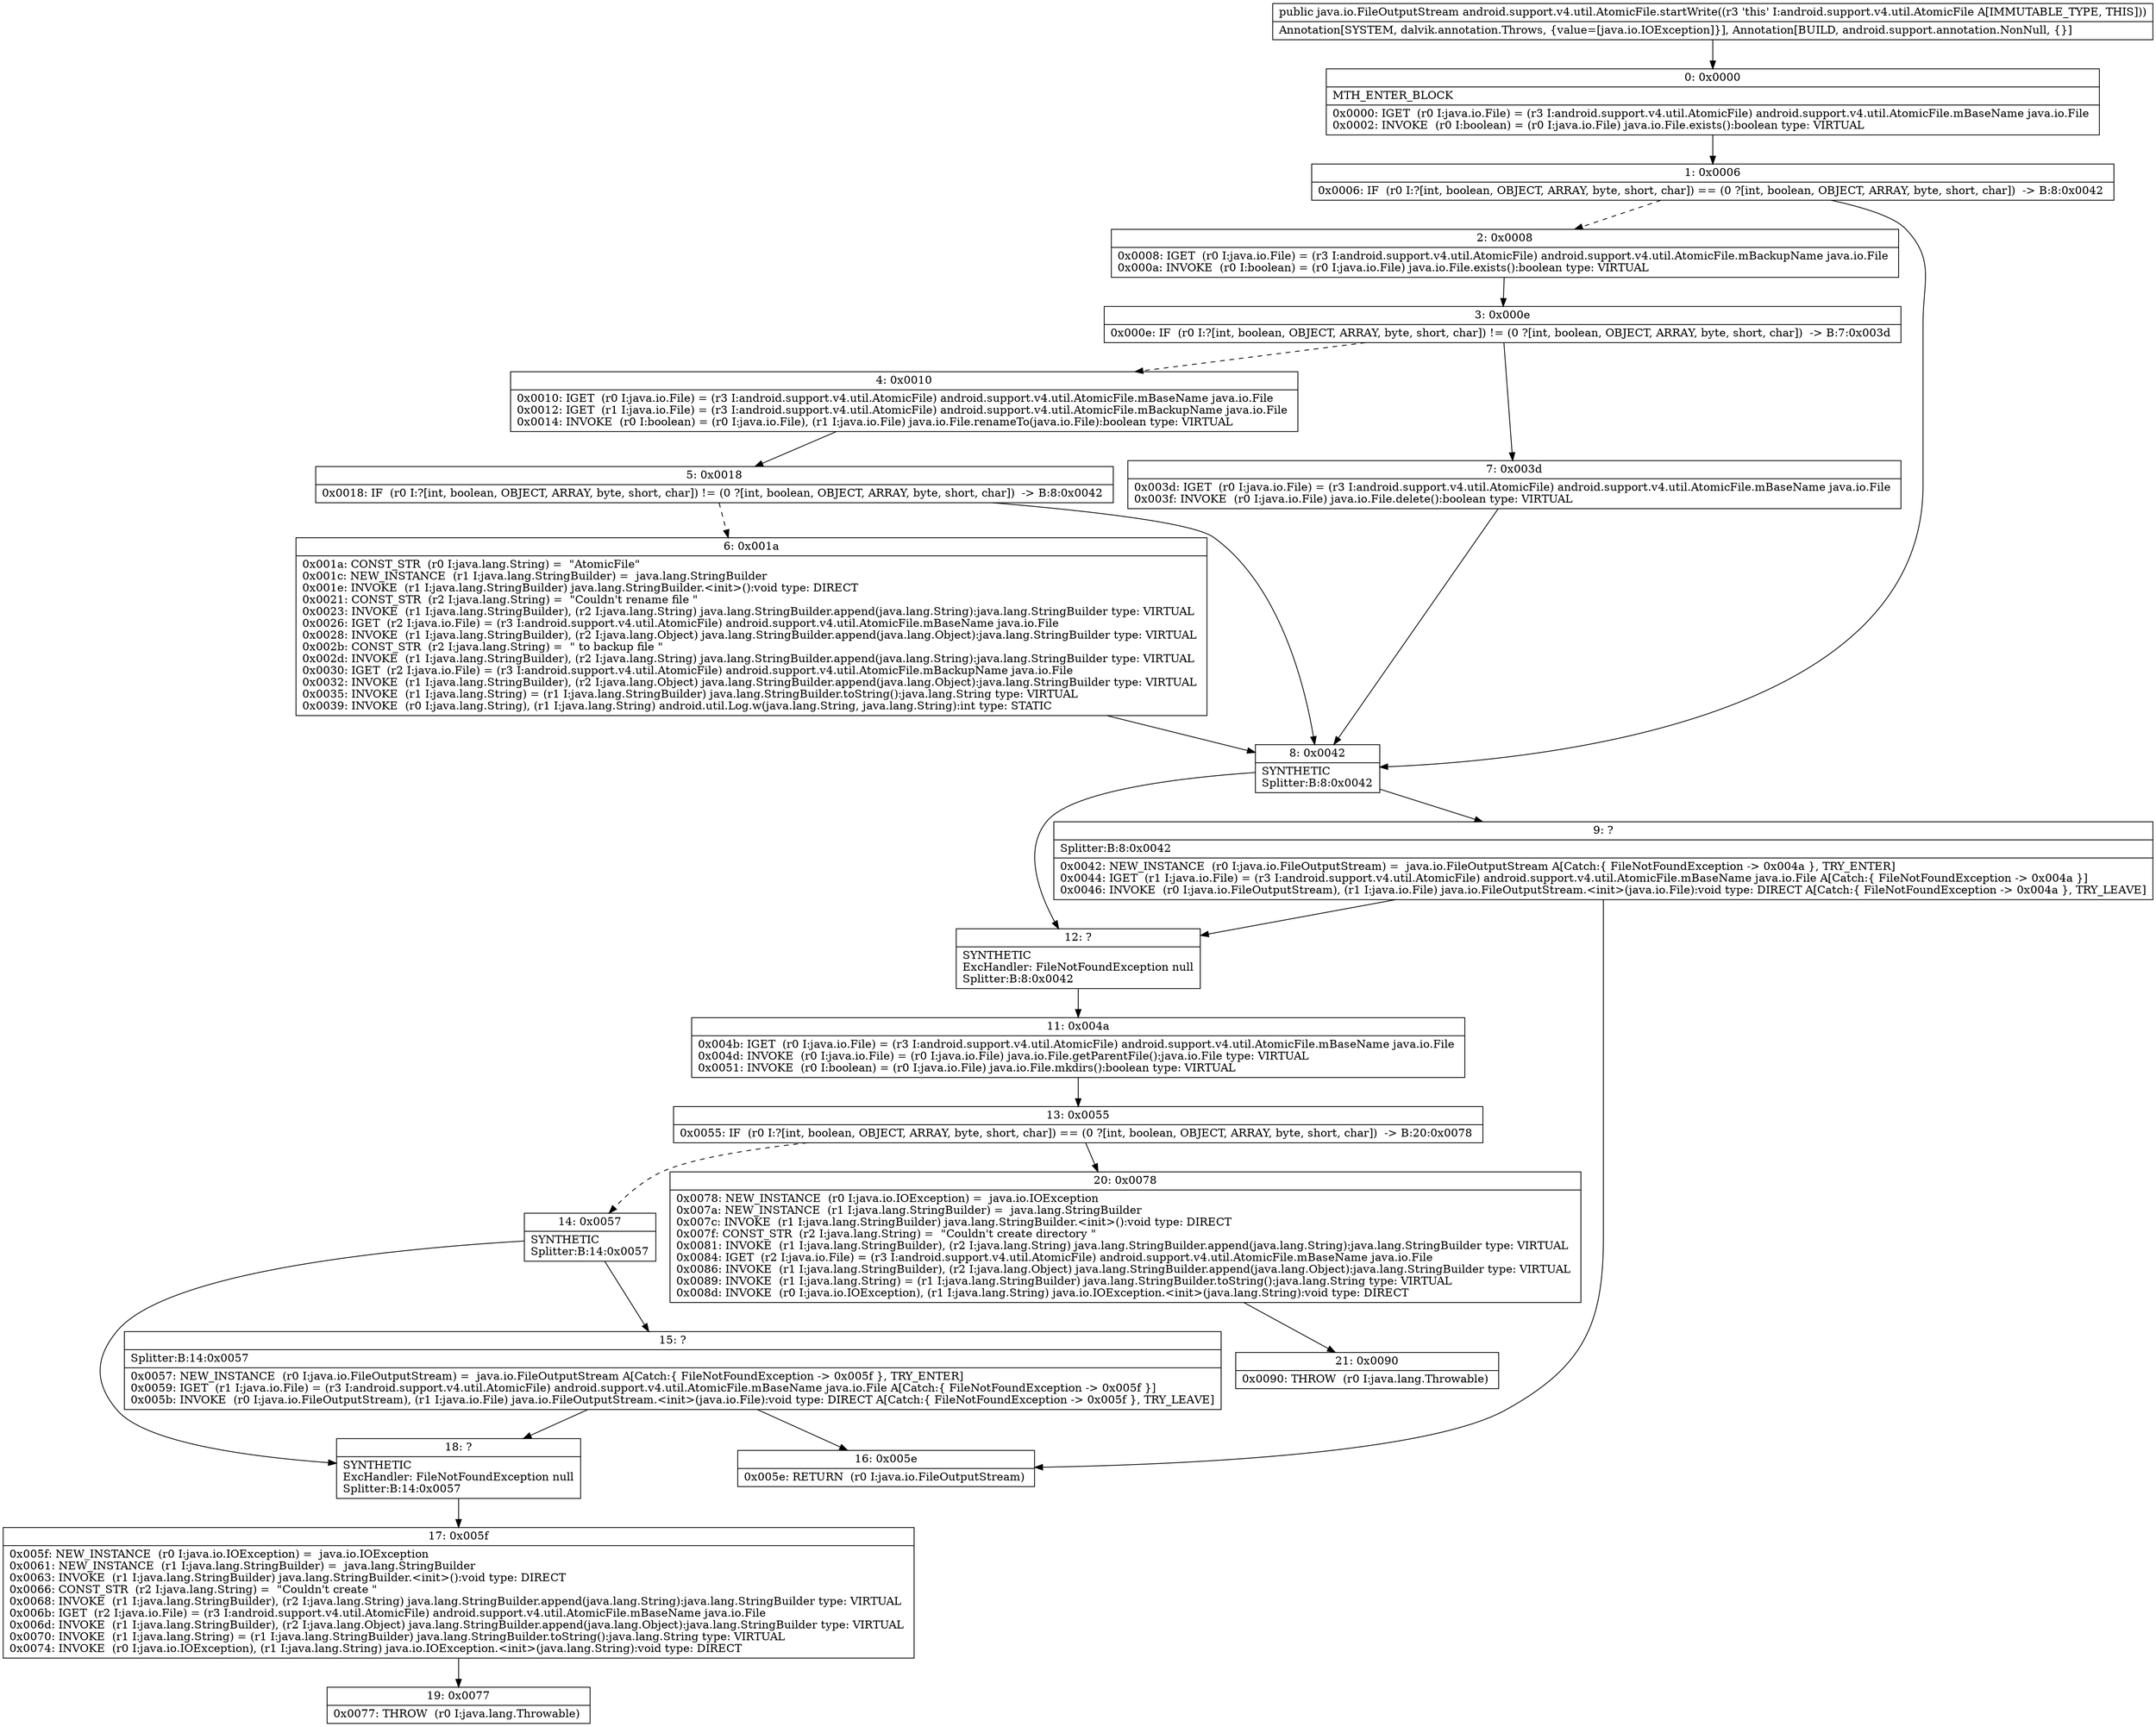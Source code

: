 digraph "CFG forandroid.support.v4.util.AtomicFile.startWrite()Ljava\/io\/FileOutputStream;" {
Node_0 [shape=record,label="{0\:\ 0x0000|MTH_ENTER_BLOCK\l|0x0000: IGET  (r0 I:java.io.File) = (r3 I:android.support.v4.util.AtomicFile) android.support.v4.util.AtomicFile.mBaseName java.io.File \l0x0002: INVOKE  (r0 I:boolean) = (r0 I:java.io.File) java.io.File.exists():boolean type: VIRTUAL \l}"];
Node_1 [shape=record,label="{1\:\ 0x0006|0x0006: IF  (r0 I:?[int, boolean, OBJECT, ARRAY, byte, short, char]) == (0 ?[int, boolean, OBJECT, ARRAY, byte, short, char])  \-\> B:8:0x0042 \l}"];
Node_2 [shape=record,label="{2\:\ 0x0008|0x0008: IGET  (r0 I:java.io.File) = (r3 I:android.support.v4.util.AtomicFile) android.support.v4.util.AtomicFile.mBackupName java.io.File \l0x000a: INVOKE  (r0 I:boolean) = (r0 I:java.io.File) java.io.File.exists():boolean type: VIRTUAL \l}"];
Node_3 [shape=record,label="{3\:\ 0x000e|0x000e: IF  (r0 I:?[int, boolean, OBJECT, ARRAY, byte, short, char]) != (0 ?[int, boolean, OBJECT, ARRAY, byte, short, char])  \-\> B:7:0x003d \l}"];
Node_4 [shape=record,label="{4\:\ 0x0010|0x0010: IGET  (r0 I:java.io.File) = (r3 I:android.support.v4.util.AtomicFile) android.support.v4.util.AtomicFile.mBaseName java.io.File \l0x0012: IGET  (r1 I:java.io.File) = (r3 I:android.support.v4.util.AtomicFile) android.support.v4.util.AtomicFile.mBackupName java.io.File \l0x0014: INVOKE  (r0 I:boolean) = (r0 I:java.io.File), (r1 I:java.io.File) java.io.File.renameTo(java.io.File):boolean type: VIRTUAL \l}"];
Node_5 [shape=record,label="{5\:\ 0x0018|0x0018: IF  (r0 I:?[int, boolean, OBJECT, ARRAY, byte, short, char]) != (0 ?[int, boolean, OBJECT, ARRAY, byte, short, char])  \-\> B:8:0x0042 \l}"];
Node_6 [shape=record,label="{6\:\ 0x001a|0x001a: CONST_STR  (r0 I:java.lang.String) =  \"AtomicFile\" \l0x001c: NEW_INSTANCE  (r1 I:java.lang.StringBuilder) =  java.lang.StringBuilder \l0x001e: INVOKE  (r1 I:java.lang.StringBuilder) java.lang.StringBuilder.\<init\>():void type: DIRECT \l0x0021: CONST_STR  (r2 I:java.lang.String) =  \"Couldn't rename file \" \l0x0023: INVOKE  (r1 I:java.lang.StringBuilder), (r2 I:java.lang.String) java.lang.StringBuilder.append(java.lang.String):java.lang.StringBuilder type: VIRTUAL \l0x0026: IGET  (r2 I:java.io.File) = (r3 I:android.support.v4.util.AtomicFile) android.support.v4.util.AtomicFile.mBaseName java.io.File \l0x0028: INVOKE  (r1 I:java.lang.StringBuilder), (r2 I:java.lang.Object) java.lang.StringBuilder.append(java.lang.Object):java.lang.StringBuilder type: VIRTUAL \l0x002b: CONST_STR  (r2 I:java.lang.String) =  \" to backup file \" \l0x002d: INVOKE  (r1 I:java.lang.StringBuilder), (r2 I:java.lang.String) java.lang.StringBuilder.append(java.lang.String):java.lang.StringBuilder type: VIRTUAL \l0x0030: IGET  (r2 I:java.io.File) = (r3 I:android.support.v4.util.AtomicFile) android.support.v4.util.AtomicFile.mBackupName java.io.File \l0x0032: INVOKE  (r1 I:java.lang.StringBuilder), (r2 I:java.lang.Object) java.lang.StringBuilder.append(java.lang.Object):java.lang.StringBuilder type: VIRTUAL \l0x0035: INVOKE  (r1 I:java.lang.String) = (r1 I:java.lang.StringBuilder) java.lang.StringBuilder.toString():java.lang.String type: VIRTUAL \l0x0039: INVOKE  (r0 I:java.lang.String), (r1 I:java.lang.String) android.util.Log.w(java.lang.String, java.lang.String):int type: STATIC \l}"];
Node_7 [shape=record,label="{7\:\ 0x003d|0x003d: IGET  (r0 I:java.io.File) = (r3 I:android.support.v4.util.AtomicFile) android.support.v4.util.AtomicFile.mBaseName java.io.File \l0x003f: INVOKE  (r0 I:java.io.File) java.io.File.delete():boolean type: VIRTUAL \l}"];
Node_8 [shape=record,label="{8\:\ 0x0042|SYNTHETIC\lSplitter:B:8:0x0042\l}"];
Node_9 [shape=record,label="{9\:\ ?|Splitter:B:8:0x0042\l|0x0042: NEW_INSTANCE  (r0 I:java.io.FileOutputStream) =  java.io.FileOutputStream A[Catch:\{ FileNotFoundException \-\> 0x004a \}, TRY_ENTER]\l0x0044: IGET  (r1 I:java.io.File) = (r3 I:android.support.v4.util.AtomicFile) android.support.v4.util.AtomicFile.mBaseName java.io.File A[Catch:\{ FileNotFoundException \-\> 0x004a \}]\l0x0046: INVOKE  (r0 I:java.io.FileOutputStream), (r1 I:java.io.File) java.io.FileOutputStream.\<init\>(java.io.File):void type: DIRECT A[Catch:\{ FileNotFoundException \-\> 0x004a \}, TRY_LEAVE]\l}"];
Node_11 [shape=record,label="{11\:\ 0x004a|0x004b: IGET  (r0 I:java.io.File) = (r3 I:android.support.v4.util.AtomicFile) android.support.v4.util.AtomicFile.mBaseName java.io.File \l0x004d: INVOKE  (r0 I:java.io.File) = (r0 I:java.io.File) java.io.File.getParentFile():java.io.File type: VIRTUAL \l0x0051: INVOKE  (r0 I:boolean) = (r0 I:java.io.File) java.io.File.mkdirs():boolean type: VIRTUAL \l}"];
Node_12 [shape=record,label="{12\:\ ?|SYNTHETIC\lExcHandler: FileNotFoundException null\lSplitter:B:8:0x0042\l}"];
Node_13 [shape=record,label="{13\:\ 0x0055|0x0055: IF  (r0 I:?[int, boolean, OBJECT, ARRAY, byte, short, char]) == (0 ?[int, boolean, OBJECT, ARRAY, byte, short, char])  \-\> B:20:0x0078 \l}"];
Node_14 [shape=record,label="{14\:\ 0x0057|SYNTHETIC\lSplitter:B:14:0x0057\l}"];
Node_15 [shape=record,label="{15\:\ ?|Splitter:B:14:0x0057\l|0x0057: NEW_INSTANCE  (r0 I:java.io.FileOutputStream) =  java.io.FileOutputStream A[Catch:\{ FileNotFoundException \-\> 0x005f \}, TRY_ENTER]\l0x0059: IGET  (r1 I:java.io.File) = (r3 I:android.support.v4.util.AtomicFile) android.support.v4.util.AtomicFile.mBaseName java.io.File A[Catch:\{ FileNotFoundException \-\> 0x005f \}]\l0x005b: INVOKE  (r0 I:java.io.FileOutputStream), (r1 I:java.io.File) java.io.FileOutputStream.\<init\>(java.io.File):void type: DIRECT A[Catch:\{ FileNotFoundException \-\> 0x005f \}, TRY_LEAVE]\l}"];
Node_16 [shape=record,label="{16\:\ 0x005e|0x005e: RETURN  (r0 I:java.io.FileOutputStream) \l}"];
Node_17 [shape=record,label="{17\:\ 0x005f|0x005f: NEW_INSTANCE  (r0 I:java.io.IOException) =  java.io.IOException \l0x0061: NEW_INSTANCE  (r1 I:java.lang.StringBuilder) =  java.lang.StringBuilder \l0x0063: INVOKE  (r1 I:java.lang.StringBuilder) java.lang.StringBuilder.\<init\>():void type: DIRECT \l0x0066: CONST_STR  (r2 I:java.lang.String) =  \"Couldn't create \" \l0x0068: INVOKE  (r1 I:java.lang.StringBuilder), (r2 I:java.lang.String) java.lang.StringBuilder.append(java.lang.String):java.lang.StringBuilder type: VIRTUAL \l0x006b: IGET  (r2 I:java.io.File) = (r3 I:android.support.v4.util.AtomicFile) android.support.v4.util.AtomicFile.mBaseName java.io.File \l0x006d: INVOKE  (r1 I:java.lang.StringBuilder), (r2 I:java.lang.Object) java.lang.StringBuilder.append(java.lang.Object):java.lang.StringBuilder type: VIRTUAL \l0x0070: INVOKE  (r1 I:java.lang.String) = (r1 I:java.lang.StringBuilder) java.lang.StringBuilder.toString():java.lang.String type: VIRTUAL \l0x0074: INVOKE  (r0 I:java.io.IOException), (r1 I:java.lang.String) java.io.IOException.\<init\>(java.lang.String):void type: DIRECT \l}"];
Node_18 [shape=record,label="{18\:\ ?|SYNTHETIC\lExcHandler: FileNotFoundException null\lSplitter:B:14:0x0057\l}"];
Node_19 [shape=record,label="{19\:\ 0x0077|0x0077: THROW  (r0 I:java.lang.Throwable) \l}"];
Node_20 [shape=record,label="{20\:\ 0x0078|0x0078: NEW_INSTANCE  (r0 I:java.io.IOException) =  java.io.IOException \l0x007a: NEW_INSTANCE  (r1 I:java.lang.StringBuilder) =  java.lang.StringBuilder \l0x007c: INVOKE  (r1 I:java.lang.StringBuilder) java.lang.StringBuilder.\<init\>():void type: DIRECT \l0x007f: CONST_STR  (r2 I:java.lang.String) =  \"Couldn't create directory \" \l0x0081: INVOKE  (r1 I:java.lang.StringBuilder), (r2 I:java.lang.String) java.lang.StringBuilder.append(java.lang.String):java.lang.StringBuilder type: VIRTUAL \l0x0084: IGET  (r2 I:java.io.File) = (r3 I:android.support.v4.util.AtomicFile) android.support.v4.util.AtomicFile.mBaseName java.io.File \l0x0086: INVOKE  (r1 I:java.lang.StringBuilder), (r2 I:java.lang.Object) java.lang.StringBuilder.append(java.lang.Object):java.lang.StringBuilder type: VIRTUAL \l0x0089: INVOKE  (r1 I:java.lang.String) = (r1 I:java.lang.StringBuilder) java.lang.StringBuilder.toString():java.lang.String type: VIRTUAL \l0x008d: INVOKE  (r0 I:java.io.IOException), (r1 I:java.lang.String) java.io.IOException.\<init\>(java.lang.String):void type: DIRECT \l}"];
Node_21 [shape=record,label="{21\:\ 0x0090|0x0090: THROW  (r0 I:java.lang.Throwable) \l}"];
MethodNode[shape=record,label="{public java.io.FileOutputStream android.support.v4.util.AtomicFile.startWrite((r3 'this' I:android.support.v4.util.AtomicFile A[IMMUTABLE_TYPE, THIS]))  | Annotation[SYSTEM, dalvik.annotation.Throws, \{value=[java.io.IOException]\}], Annotation[BUILD, android.support.annotation.NonNull, \{\}]\l}"];
MethodNode -> Node_0;
Node_0 -> Node_1;
Node_1 -> Node_2[style=dashed];
Node_1 -> Node_8;
Node_2 -> Node_3;
Node_3 -> Node_4[style=dashed];
Node_3 -> Node_7;
Node_4 -> Node_5;
Node_5 -> Node_6[style=dashed];
Node_5 -> Node_8;
Node_6 -> Node_8;
Node_7 -> Node_8;
Node_8 -> Node_9;
Node_8 -> Node_12;
Node_9 -> Node_12;
Node_9 -> Node_16;
Node_11 -> Node_13;
Node_12 -> Node_11;
Node_13 -> Node_14[style=dashed];
Node_13 -> Node_20;
Node_14 -> Node_15;
Node_14 -> Node_18;
Node_15 -> Node_16;
Node_15 -> Node_18;
Node_17 -> Node_19;
Node_18 -> Node_17;
Node_20 -> Node_21;
}

